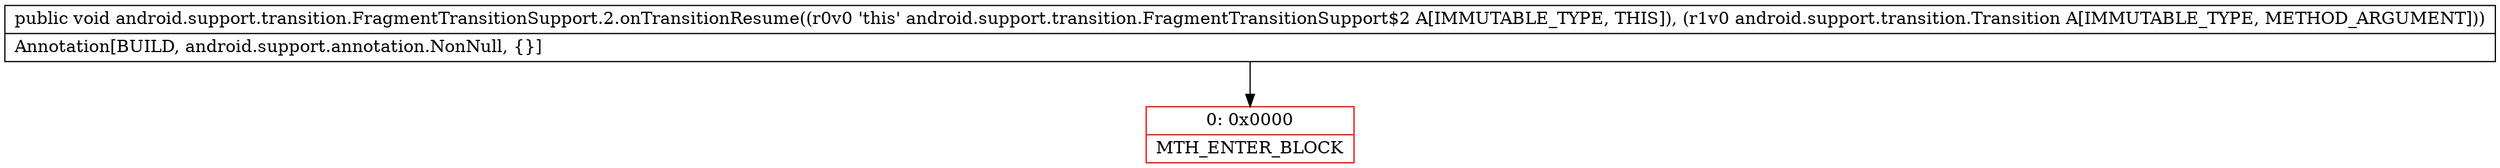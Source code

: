 digraph "CFG forandroid.support.transition.FragmentTransitionSupport.2.onTransitionResume(Landroid\/support\/transition\/Transition;)V" {
subgraph cluster_Region_1107094721 {
label = "R(0)";
node [shape=record,color=blue];
}
Node_0 [shape=record,color=red,label="{0\:\ 0x0000|MTH_ENTER_BLOCK\l}"];
MethodNode[shape=record,label="{public void android.support.transition.FragmentTransitionSupport.2.onTransitionResume((r0v0 'this' android.support.transition.FragmentTransitionSupport$2 A[IMMUTABLE_TYPE, THIS]), (r1v0 android.support.transition.Transition A[IMMUTABLE_TYPE, METHOD_ARGUMENT]))  | Annotation[BUILD, android.support.annotation.NonNull, \{\}]\l}"];
MethodNode -> Node_0;
}

